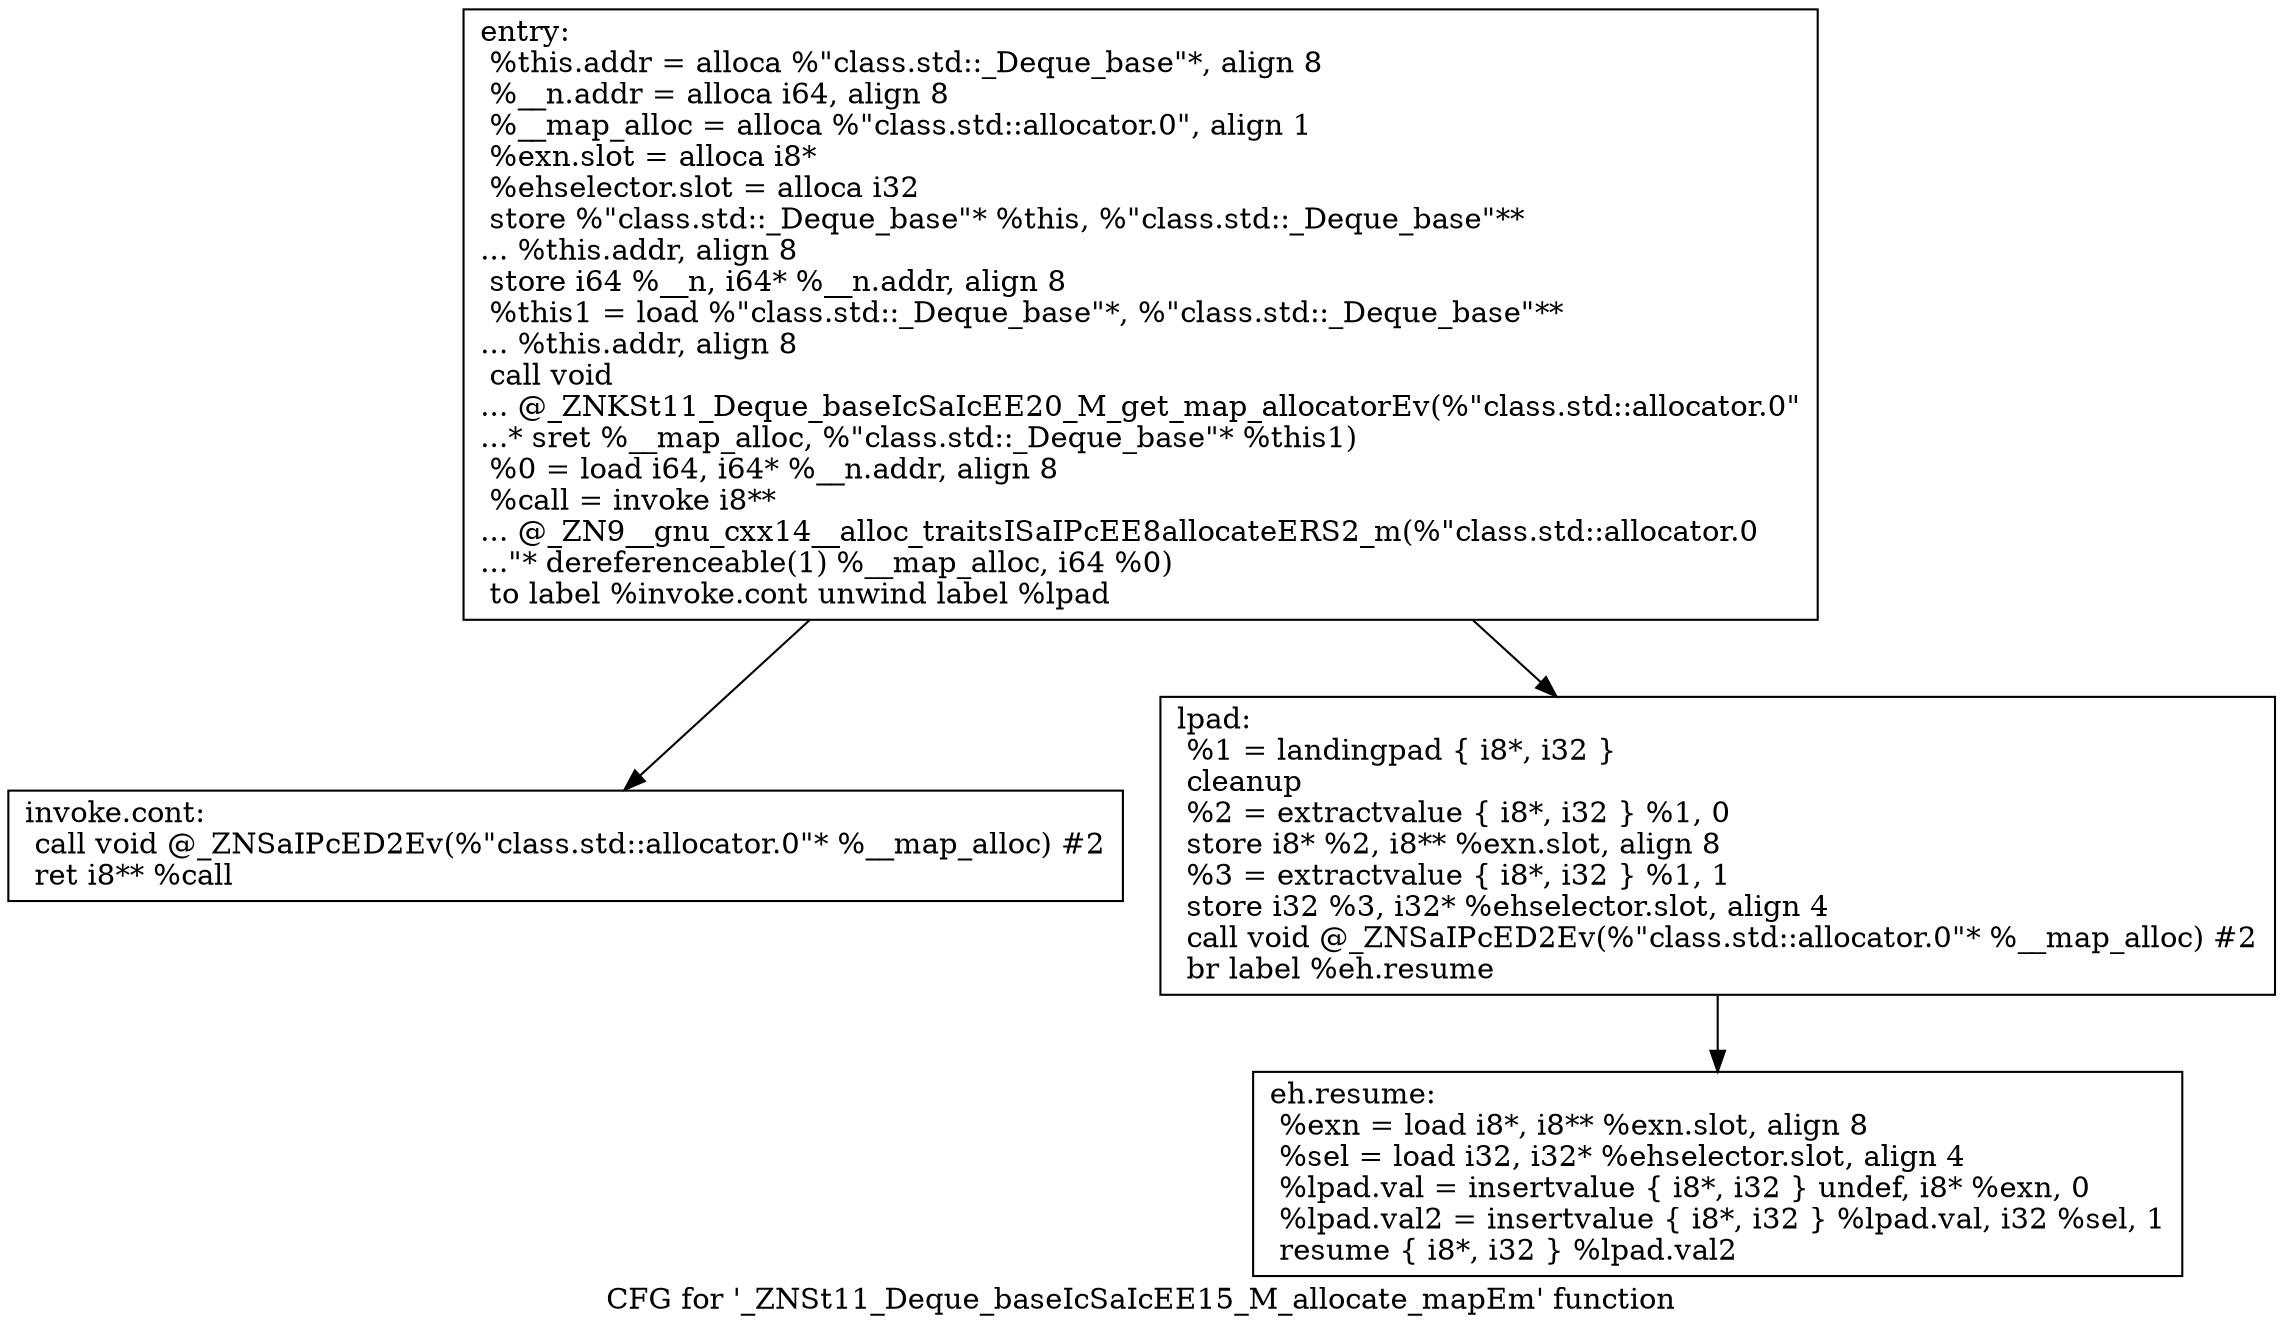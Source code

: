digraph "CFG for '_ZNSt11_Deque_baseIcSaIcEE15_M_allocate_mapEm' function" {
	label="CFG for '_ZNSt11_Deque_baseIcSaIcEE15_M_allocate_mapEm' function";

	Node0x6b73a60 [shape=record,label="{entry:\l  %this.addr = alloca %\"class.std::_Deque_base\"*, align 8\l  %__n.addr = alloca i64, align 8\l  %__map_alloc = alloca %\"class.std::allocator.0\", align 1\l  %exn.slot = alloca i8*\l  %ehselector.slot = alloca i32\l  store %\"class.std::_Deque_base\"* %this, %\"class.std::_Deque_base\"**\l... %this.addr, align 8\l  store i64 %__n, i64* %__n.addr, align 8\l  %this1 = load %\"class.std::_Deque_base\"*, %\"class.std::_Deque_base\"**\l... %this.addr, align 8\l  call void\l... @_ZNKSt11_Deque_baseIcSaIcEE20_M_get_map_allocatorEv(%\"class.std::allocator.0\"\l...* sret %__map_alloc, %\"class.std::_Deque_base\"* %this1)\l  %0 = load i64, i64* %__n.addr, align 8\l  %call = invoke i8**\l... @_ZN9__gnu_cxx14__alloc_traitsISaIPcEE8allocateERS2_m(%\"class.std::allocator.0\l...\"* dereferenceable(1) %__map_alloc, i64 %0)\l          to label %invoke.cont unwind label %lpad\l}"];
	Node0x6b73a60 -> Node0x6b74190;
	Node0x6b73a60 -> Node0x6b74270;
	Node0x6b74190 [shape=record,label="{invoke.cont:                                      \l  call void @_ZNSaIPcED2Ev(%\"class.std::allocator.0\"* %__map_alloc) #2\l  ret i8** %call\l}"];
	Node0x6b74270 [shape=record,label="{lpad:                                             \l  %1 = landingpad \{ i8*, i32 \}\l          cleanup\l  %2 = extractvalue \{ i8*, i32 \} %1, 0\l  store i8* %2, i8** %exn.slot, align 8\l  %3 = extractvalue \{ i8*, i32 \} %1, 1\l  store i32 %3, i32* %ehselector.slot, align 4\l  call void @_ZNSaIPcED2Ev(%\"class.std::allocator.0\"* %__map_alloc) #2\l  br label %eh.resume\l}"];
	Node0x6b74270 -> Node0x6b74bc0;
	Node0x6b74bc0 [shape=record,label="{eh.resume:                                        \l  %exn = load i8*, i8** %exn.slot, align 8\l  %sel = load i32, i32* %ehselector.slot, align 4\l  %lpad.val = insertvalue \{ i8*, i32 \} undef, i8* %exn, 0\l  %lpad.val2 = insertvalue \{ i8*, i32 \} %lpad.val, i32 %sel, 1\l  resume \{ i8*, i32 \} %lpad.val2\l}"];
}
